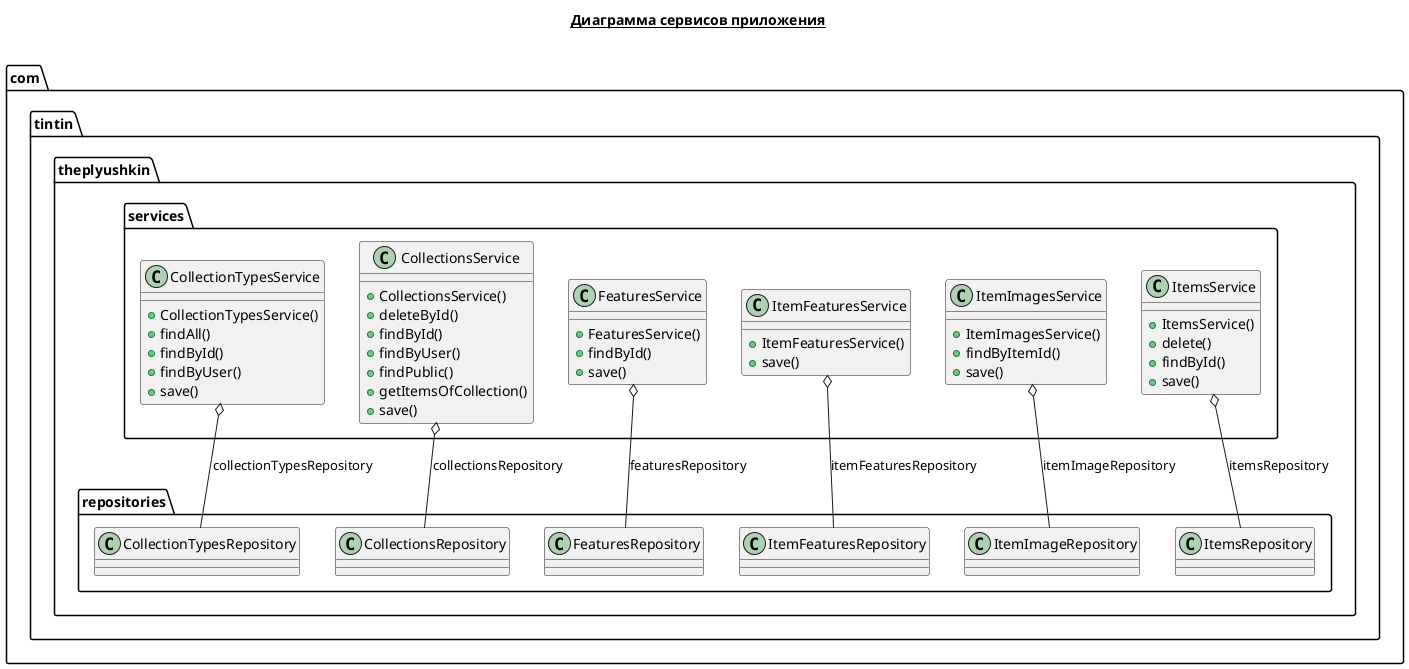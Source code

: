 @startuml

title __Диаграмма сервисов приложения__\n

  namespace com.tintin.theplyushkin {
    namespace services {
      class com.tintin.theplyushkin.services.CollectionTypesService {
          + CollectionTypesService()
          + findAll()
          + findById()
          + findByUser()
          + save()
      }
    }
  }
  

  namespace com.tintin.theplyushkin {
    namespace services {
      class com.tintin.theplyushkin.services.CollectionsService {
          + CollectionsService()
          + deleteById()
          + findById()
          + findByUser()
          + findPublic()
          + getItemsOfCollection()
          + save()
      }
    }
  }
  

  namespace com.tintin.theplyushkin {
    namespace services {
      class com.tintin.theplyushkin.services.FeaturesService {
          + FeaturesService()
          + findById()
          + save()
      }
    }
  }
  

  namespace com.tintin.theplyushkin {
    namespace services {
      class com.tintin.theplyushkin.services.ItemFeaturesService {
          + ItemFeaturesService()
          + save()
      }
    }
  }
  

  namespace com.tintin.theplyushkin {
    namespace services {
      class com.tintin.theplyushkin.services.ItemImagesService {
          + ItemImagesService()
          + findByItemId()
          + save()
      }
    }
  }
  

  namespace com.tintin.theplyushkin {
    namespace services {
      class com.tintin.theplyushkin.services.ItemsService {
          + ItemsService()
          + delete()
          + findById()
          + save()
      }
    }
  }
  

  com.tintin.theplyushkin.services.CollectionTypesService o-- com.tintin.theplyushkin.repositories.CollectionTypesRepository : collectionTypesRepository
  com.tintin.theplyushkin.services.CollectionsService o-- com.tintin.theplyushkin.repositories.CollectionsRepository : collectionsRepository
  com.tintin.theplyushkin.services.FeaturesService o-- com.tintin.theplyushkin.repositories.FeaturesRepository : featuresRepository
  com.tintin.theplyushkin.services.ItemFeaturesService o-- com.tintin.theplyushkin.repositories.ItemFeaturesRepository : itemFeaturesRepository
  com.tintin.theplyushkin.services.ItemImagesService o-- com.tintin.theplyushkin.repositories.ItemImageRepository : itemImageRepository
  com.tintin.theplyushkin.services.ItemsService o-- com.tintin.theplyushkin.repositories.ItemsRepository : itemsRepository


@enduml
